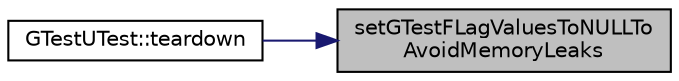 digraph "setGTestFLagValuesToNULLToAvoidMemoryLeaks"
{
 // LATEX_PDF_SIZE
  edge [fontname="Helvetica",fontsize="10",labelfontname="Helvetica",labelfontsize="10"];
  node [fontname="Helvetica",fontsize="10",shape=record];
  rankdir="RL";
  Node1 [label="setGTestFLagValuesToNULLTo\lAvoidMemoryLeaks",height=0.2,width=0.4,color="black", fillcolor="grey75", style="filled", fontcolor="black",tooltip=" "];
  Node1 -> Node2 [dir="back",color="midnightblue",fontsize="10",style="solid",fontname="Helvetica"];
  Node2 [label="GTestUTest::teardown",height=0.2,width=0.4,color="black", fillcolor="white", style="filled",URL="$class_g_test_u_test.html#a4adab6322a0276f34a7d656d49fc865c",tooltip=" "];
}
